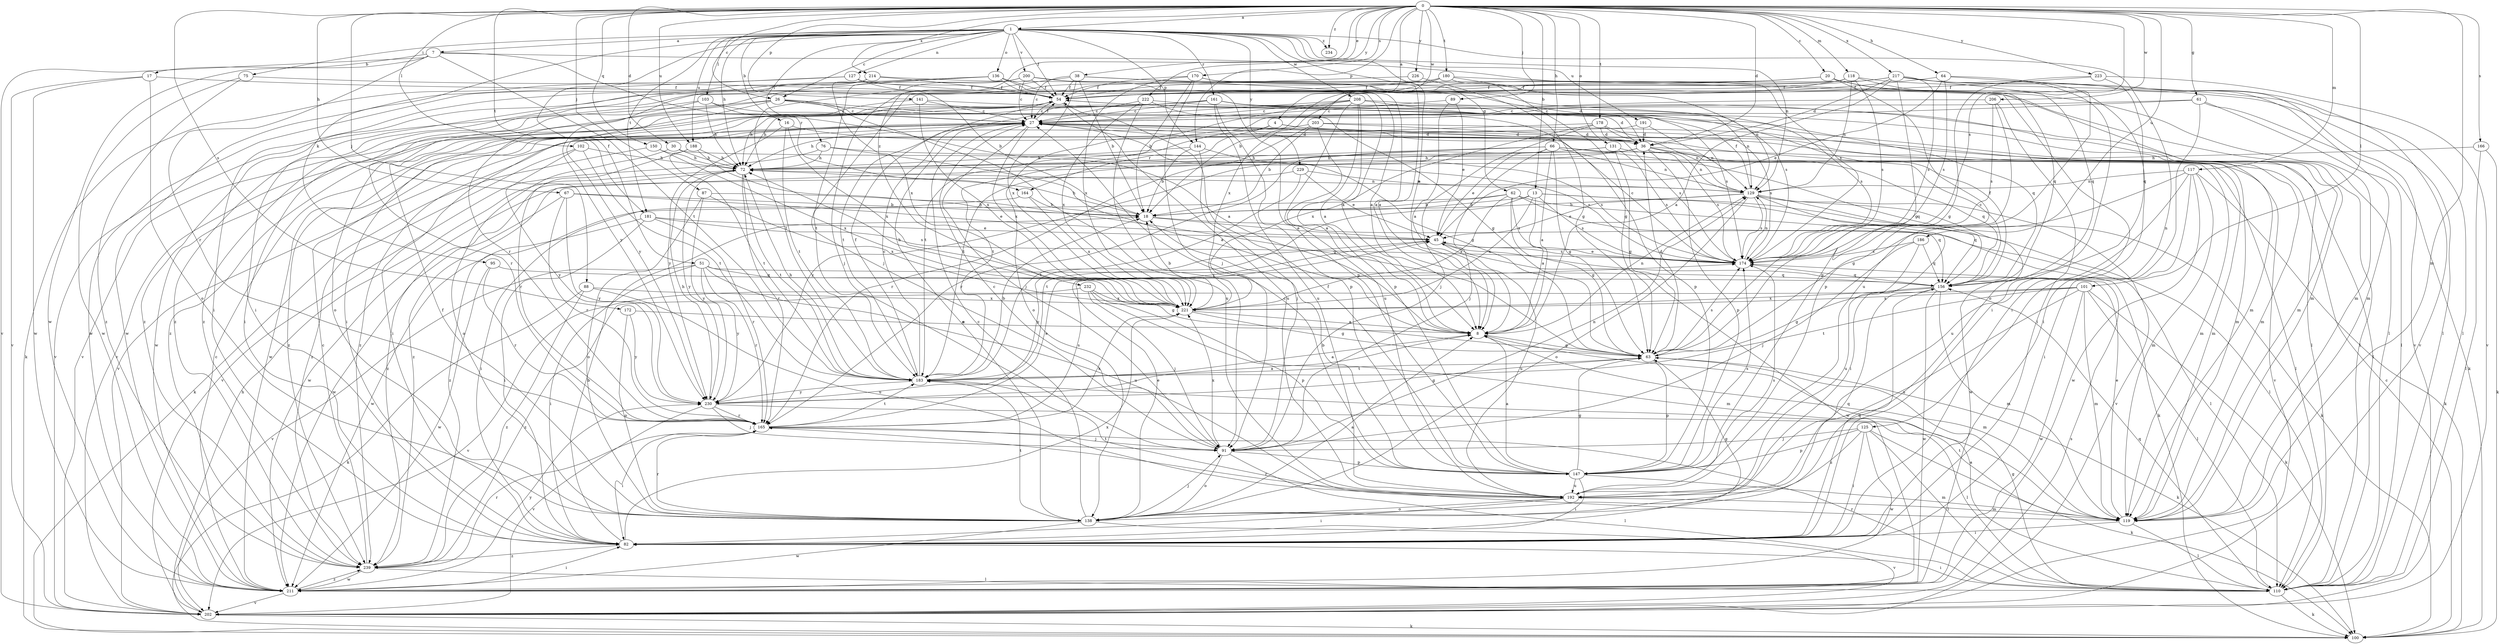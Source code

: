 strict digraph  {
0;
1;
4;
7;
8;
13;
16;
17;
18;
20;
26;
27;
30;
36;
38;
45;
51;
54;
61;
62;
63;
64;
66;
67;
72;
75;
76;
82;
87;
88;
89;
91;
95;
100;
101;
102;
103;
110;
117;
118;
119;
125;
127;
129;
131;
136;
138;
141;
144;
147;
150;
156;
161;
164;
165;
166;
170;
172;
174;
178;
180;
181;
183;
186;
188;
191;
192;
200;
202;
203;
206;
208;
211;
214;
217;
221;
222;
223;
226;
229;
230;
232;
234;
239;
0 -> 1  [label=a];
0 -> 4  [label=a];
0 -> 13  [label=b];
0 -> 20  [label=c];
0 -> 26  [label=c];
0 -> 30  [label=d];
0 -> 36  [label=d];
0 -> 38  [label=e];
0 -> 61  [label=g];
0 -> 64  [label=h];
0 -> 66  [label=h];
0 -> 67  [label=h];
0 -> 87  [label=j];
0 -> 88  [label=j];
0 -> 89  [label=j];
0 -> 101  [label=l];
0 -> 102  [label=l];
0 -> 117  [label=m];
0 -> 118  [label=m];
0 -> 119  [label=m];
0 -> 131  [label=o];
0 -> 141  [label=p];
0 -> 144  [label=p];
0 -> 150  [label=q];
0 -> 166  [label=s];
0 -> 170  [label=s];
0 -> 172  [label=s];
0 -> 174  [label=s];
0 -> 178  [label=t];
0 -> 180  [label=t];
0 -> 181  [label=t];
0 -> 186  [label=u];
0 -> 188  [label=u];
0 -> 203  [label=w];
0 -> 206  [label=w];
0 -> 214  [label=x];
0 -> 217  [label=x];
0 -> 222  [label=y];
0 -> 223  [label=y];
0 -> 226  [label=y];
0 -> 232  [label=z];
0 -> 234  [label=z];
1 -> 7  [label=a];
1 -> 8  [label=a];
1 -> 16  [label=b];
1 -> 26  [label=c];
1 -> 51  [label=f];
1 -> 54  [label=f];
1 -> 62  [label=g];
1 -> 72  [label=h];
1 -> 75  [label=i];
1 -> 76  [label=i];
1 -> 95  [label=k];
1 -> 103  [label=l];
1 -> 125  [label=n];
1 -> 127  [label=n];
1 -> 129  [label=n];
1 -> 136  [label=o];
1 -> 144  [label=p];
1 -> 161  [label=r];
1 -> 181  [label=t];
1 -> 188  [label=u];
1 -> 191  [label=u];
1 -> 200  [label=v];
1 -> 208  [label=w];
1 -> 229  [label=y];
1 -> 234  [label=z];
4 -> 36  [label=d];
4 -> 110  [label=l];
4 -> 164  [label=r];
4 -> 183  [label=t];
7 -> 17  [label=b];
7 -> 164  [label=r];
7 -> 165  [label=r];
7 -> 174  [label=s];
7 -> 183  [label=t];
7 -> 202  [label=v];
7 -> 211  [label=w];
8 -> 63  [label=g];
8 -> 119  [label=m];
8 -> 129  [label=n];
13 -> 8  [label=a];
13 -> 18  [label=b];
13 -> 100  [label=k];
13 -> 110  [label=l];
13 -> 174  [label=s];
13 -> 183  [label=t];
13 -> 221  [label=x];
16 -> 36  [label=d];
16 -> 183  [label=t];
16 -> 221  [label=x];
16 -> 230  [label=y];
17 -> 54  [label=f];
17 -> 138  [label=o];
17 -> 202  [label=v];
17 -> 211  [label=w];
18 -> 45  [label=e];
18 -> 72  [label=h];
18 -> 110  [label=l];
20 -> 54  [label=f];
20 -> 110  [label=l];
20 -> 147  [label=p];
20 -> 156  [label=q];
20 -> 239  [label=z];
26 -> 27  [label=c];
26 -> 63  [label=g];
26 -> 119  [label=m];
26 -> 192  [label=u];
26 -> 202  [label=v];
26 -> 211  [label=w];
26 -> 230  [label=y];
27 -> 36  [label=d];
27 -> 54  [label=f];
27 -> 63  [label=g];
27 -> 82  [label=i];
27 -> 91  [label=j];
27 -> 119  [label=m];
27 -> 138  [label=o];
27 -> 174  [label=s];
27 -> 211  [label=w];
27 -> 221  [label=x];
27 -> 239  [label=z];
30 -> 72  [label=h];
30 -> 138  [label=o];
30 -> 174  [label=s];
36 -> 72  [label=h];
36 -> 129  [label=n];
36 -> 147  [label=p];
36 -> 156  [label=q];
36 -> 174  [label=s];
36 -> 202  [label=v];
36 -> 230  [label=y];
36 -> 239  [label=z];
38 -> 8  [label=a];
38 -> 18  [label=b];
38 -> 27  [label=c];
38 -> 54  [label=f];
38 -> 91  [label=j];
38 -> 119  [label=m];
38 -> 221  [label=x];
45 -> 174  [label=s];
45 -> 192  [label=u];
45 -> 211  [label=w];
45 -> 230  [label=y];
51 -> 63  [label=g];
51 -> 82  [label=i];
51 -> 156  [label=q];
51 -> 165  [label=r];
51 -> 192  [label=u];
51 -> 202  [label=v];
51 -> 230  [label=y];
54 -> 27  [label=c];
54 -> 138  [label=o];
54 -> 192  [label=u];
54 -> 239  [label=z];
61 -> 27  [label=c];
61 -> 82  [label=i];
61 -> 100  [label=k];
61 -> 110  [label=l];
61 -> 183  [label=t];
62 -> 18  [label=b];
62 -> 63  [label=g];
62 -> 100  [label=k];
62 -> 156  [label=q];
62 -> 174  [label=s];
62 -> 221  [label=x];
62 -> 239  [label=z];
63 -> 36  [label=d];
63 -> 100  [label=k];
63 -> 147  [label=p];
63 -> 174  [label=s];
63 -> 183  [label=t];
64 -> 45  [label=e];
64 -> 54  [label=f];
64 -> 82  [label=i];
64 -> 174  [label=s];
64 -> 202  [label=v];
66 -> 8  [label=a];
66 -> 45  [label=e];
66 -> 63  [label=g];
66 -> 72  [label=h];
66 -> 91  [label=j];
66 -> 110  [label=l];
66 -> 129  [label=n];
66 -> 156  [label=q];
66 -> 165  [label=r];
67 -> 18  [label=b];
67 -> 45  [label=e];
67 -> 165  [label=r];
67 -> 211  [label=w];
67 -> 230  [label=y];
72 -> 129  [label=n];
72 -> 165  [label=r];
72 -> 183  [label=t];
72 -> 230  [label=y];
72 -> 239  [label=z];
75 -> 54  [label=f];
75 -> 211  [label=w];
75 -> 239  [label=z];
76 -> 8  [label=a];
76 -> 72  [label=h];
76 -> 119  [label=m];
76 -> 202  [label=v];
82 -> 18  [label=b];
82 -> 156  [label=q];
82 -> 221  [label=x];
82 -> 239  [label=z];
87 -> 18  [label=b];
87 -> 138  [label=o];
87 -> 221  [label=x];
87 -> 230  [label=y];
88 -> 100  [label=k];
88 -> 192  [label=u];
88 -> 221  [label=x];
88 -> 239  [label=z];
89 -> 8  [label=a];
89 -> 27  [label=c];
89 -> 45  [label=e];
91 -> 27  [label=c];
91 -> 110  [label=l];
91 -> 129  [label=n];
91 -> 138  [label=o];
91 -> 147  [label=p];
91 -> 221  [label=x];
95 -> 156  [label=q];
95 -> 165  [label=r];
95 -> 211  [label=w];
100 -> 27  [label=c];
101 -> 100  [label=k];
101 -> 110  [label=l];
101 -> 119  [label=m];
101 -> 183  [label=t];
101 -> 192  [label=u];
101 -> 211  [label=w];
101 -> 221  [label=x];
101 -> 239  [label=z];
102 -> 72  [label=h];
102 -> 183  [label=t];
102 -> 230  [label=y];
102 -> 239  [label=z];
103 -> 8  [label=a];
103 -> 27  [label=c];
103 -> 72  [label=h];
103 -> 82  [label=i];
103 -> 165  [label=r];
110 -> 8  [label=a];
110 -> 63  [label=g];
110 -> 82  [label=i];
110 -> 100  [label=k];
110 -> 156  [label=q];
110 -> 165  [label=r];
117 -> 63  [label=g];
117 -> 82  [label=i];
117 -> 100  [label=k];
117 -> 119  [label=m];
117 -> 129  [label=n];
117 -> 192  [label=u];
117 -> 211  [label=w];
118 -> 54  [label=f];
118 -> 110  [label=l];
118 -> 129  [label=n];
118 -> 156  [label=q];
118 -> 174  [label=s];
118 -> 183  [label=t];
118 -> 221  [label=x];
119 -> 45  [label=e];
119 -> 82  [label=i];
119 -> 110  [label=l];
119 -> 165  [label=r];
119 -> 183  [label=t];
125 -> 82  [label=i];
125 -> 91  [label=j];
125 -> 100  [label=k];
125 -> 110  [label=l];
125 -> 147  [label=p];
125 -> 192  [label=u];
125 -> 211  [label=w];
127 -> 18  [label=b];
127 -> 36  [label=d];
127 -> 54  [label=f];
127 -> 100  [label=k];
127 -> 211  [label=w];
129 -> 18  [label=b];
129 -> 45  [label=e];
129 -> 54  [label=f];
129 -> 82  [label=i];
129 -> 138  [label=o];
129 -> 156  [label=q];
129 -> 174  [label=s];
129 -> 202  [label=v];
129 -> 211  [label=w];
131 -> 63  [label=g];
131 -> 72  [label=h];
131 -> 119  [label=m];
131 -> 165  [label=r];
131 -> 174  [label=s];
136 -> 8  [label=a];
136 -> 54  [label=f];
136 -> 82  [label=i];
136 -> 91  [label=j];
136 -> 147  [label=p];
136 -> 165  [label=r];
138 -> 8  [label=a];
138 -> 27  [label=c];
138 -> 45  [label=e];
138 -> 54  [label=f];
138 -> 63  [label=g];
138 -> 91  [label=j];
138 -> 156  [label=q];
138 -> 165  [label=r];
138 -> 183  [label=t];
138 -> 202  [label=v];
138 -> 211  [label=w];
141 -> 27  [label=c];
141 -> 110  [label=l];
141 -> 202  [label=v];
141 -> 221  [label=x];
144 -> 18  [label=b];
144 -> 72  [label=h];
144 -> 91  [label=j];
144 -> 174  [label=s];
147 -> 8  [label=a];
147 -> 18  [label=b];
147 -> 27  [label=c];
147 -> 54  [label=f];
147 -> 63  [label=g];
147 -> 82  [label=i];
147 -> 119  [label=m];
147 -> 174  [label=s];
147 -> 192  [label=u];
150 -> 72  [label=h];
150 -> 100  [label=k];
150 -> 221  [label=x];
156 -> 27  [label=c];
156 -> 54  [label=f];
156 -> 63  [label=g];
156 -> 119  [label=m];
156 -> 211  [label=w];
156 -> 221  [label=x];
161 -> 27  [label=c];
161 -> 72  [label=h];
161 -> 82  [label=i];
161 -> 110  [label=l];
161 -> 129  [label=n];
161 -> 147  [label=p];
161 -> 156  [label=q];
161 -> 174  [label=s];
161 -> 183  [label=t];
161 -> 192  [label=u];
161 -> 202  [label=v];
164 -> 18  [label=b];
164 -> 82  [label=i];
164 -> 221  [label=x];
165 -> 45  [label=e];
165 -> 82  [label=i];
165 -> 91  [label=j];
165 -> 174  [label=s];
165 -> 183  [label=t];
165 -> 221  [label=x];
166 -> 72  [label=h];
166 -> 100  [label=k];
166 -> 110  [label=l];
170 -> 8  [label=a];
170 -> 18  [label=b];
170 -> 54  [label=f];
170 -> 91  [label=j];
170 -> 119  [label=m];
170 -> 221  [label=x];
172 -> 8  [label=a];
172 -> 138  [label=o];
172 -> 230  [label=y];
174 -> 27  [label=c];
174 -> 45  [label=e];
174 -> 129  [label=n];
174 -> 156  [label=q];
178 -> 36  [label=d];
178 -> 91  [label=j];
178 -> 129  [label=n];
178 -> 174  [label=s];
178 -> 221  [label=x];
178 -> 239  [label=z];
180 -> 18  [label=b];
180 -> 54  [label=f];
180 -> 63  [label=g];
180 -> 82  [label=i];
180 -> 129  [label=n];
180 -> 239  [label=z];
181 -> 45  [label=e];
181 -> 82  [label=i];
181 -> 165  [label=r];
181 -> 174  [label=s];
181 -> 211  [label=w];
183 -> 8  [label=a];
183 -> 18  [label=b];
183 -> 27  [label=c];
183 -> 54  [label=f];
183 -> 72  [label=h];
183 -> 230  [label=y];
186 -> 91  [label=j];
186 -> 156  [label=q];
186 -> 174  [label=s];
186 -> 192  [label=u];
188 -> 63  [label=g];
188 -> 72  [label=h];
188 -> 165  [label=r];
188 -> 183  [label=t];
191 -> 36  [label=d];
191 -> 129  [label=n];
191 -> 202  [label=v];
192 -> 82  [label=i];
192 -> 119  [label=m];
192 -> 138  [label=o];
192 -> 174  [label=s];
192 -> 183  [label=t];
200 -> 8  [label=a];
200 -> 27  [label=c];
200 -> 54  [label=f];
200 -> 82  [label=i];
200 -> 174  [label=s];
200 -> 183  [label=t];
202 -> 72  [label=h];
202 -> 100  [label=k];
202 -> 174  [label=s];
203 -> 8  [label=a];
203 -> 18  [label=b];
203 -> 36  [label=d];
203 -> 72  [label=h];
203 -> 119  [label=m];
203 -> 183  [label=t];
206 -> 27  [label=c];
206 -> 82  [label=i];
206 -> 147  [label=p];
206 -> 174  [label=s];
208 -> 8  [label=a];
208 -> 27  [label=c];
208 -> 36  [label=d];
208 -> 72  [label=h];
208 -> 119  [label=m];
208 -> 138  [label=o];
208 -> 147  [label=p];
208 -> 192  [label=u];
211 -> 27  [label=c];
211 -> 82  [label=i];
211 -> 202  [label=v];
211 -> 230  [label=y];
211 -> 239  [label=z];
214 -> 54  [label=f];
214 -> 110  [label=l];
214 -> 211  [label=w];
214 -> 221  [label=x];
214 -> 230  [label=y];
217 -> 8  [label=a];
217 -> 36  [label=d];
217 -> 54  [label=f];
217 -> 63  [label=g];
217 -> 119  [label=m];
217 -> 138  [label=o];
217 -> 174  [label=s];
217 -> 192  [label=u];
217 -> 202  [label=v];
217 -> 239  [label=z];
221 -> 8  [label=a];
221 -> 18  [label=b];
221 -> 63  [label=g];
221 -> 72  [label=h];
222 -> 27  [label=c];
222 -> 91  [label=j];
222 -> 147  [label=p];
222 -> 174  [label=s];
222 -> 221  [label=x];
223 -> 54  [label=f];
223 -> 63  [label=g];
223 -> 156  [label=q];
223 -> 202  [label=v];
226 -> 54  [label=f];
226 -> 63  [label=g];
229 -> 45  [label=e];
229 -> 129  [label=n];
229 -> 183  [label=t];
229 -> 211  [label=w];
230 -> 8  [label=a];
230 -> 63  [label=g];
230 -> 72  [label=h];
230 -> 91  [label=j];
230 -> 110  [label=l];
230 -> 165  [label=r];
230 -> 202  [label=v];
232 -> 91  [label=j];
232 -> 119  [label=m];
232 -> 147  [label=p];
232 -> 202  [label=v];
232 -> 221  [label=x];
239 -> 27  [label=c];
239 -> 110  [label=l];
239 -> 165  [label=r];
239 -> 211  [label=w];
}
